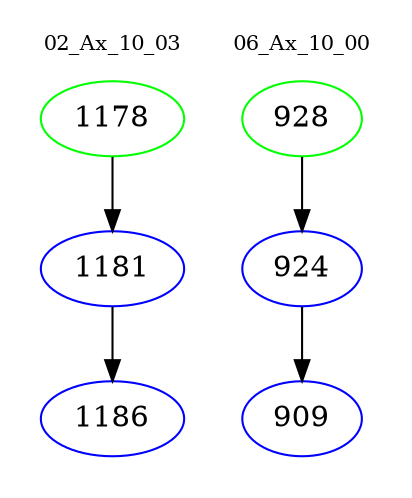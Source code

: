digraph{
subgraph cluster_0 {
color = white
label = "02_Ax_10_03";
fontsize=10;
T0_1178 [label="1178", color="green"]
T0_1178 -> T0_1181 [color="black"]
T0_1181 [label="1181", color="blue"]
T0_1181 -> T0_1186 [color="black"]
T0_1186 [label="1186", color="blue"]
}
subgraph cluster_1 {
color = white
label = "06_Ax_10_00";
fontsize=10;
T1_928 [label="928", color="green"]
T1_928 -> T1_924 [color="black"]
T1_924 [label="924", color="blue"]
T1_924 -> T1_909 [color="black"]
T1_909 [label="909", color="blue"]
}
}
